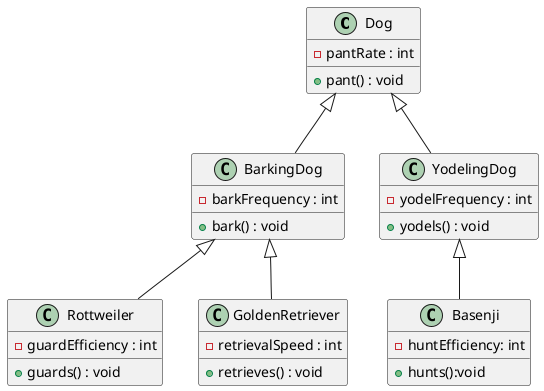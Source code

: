 @startuml Dog
class Dog {
    -pantRate : int
    +pant() : void
}

class BarkingDog extends Dog {
    -barkFrequency : int
    +bark() : void
}

class YodelingDog extends Dog {
    -yodelFrequency : int
    +yodels() : void
}

class Rottweiler extends BarkingDog {
    -guardEfficiency : int
    +guards() : void
}

class GoldenRetriever extends BarkingDog {
    -retrievalSpeed : int
    +retrieves() : void
}

class Basenji extends YodelingDog {
    -huntEfficiency: int
    +hunts():void
}
@enduml
